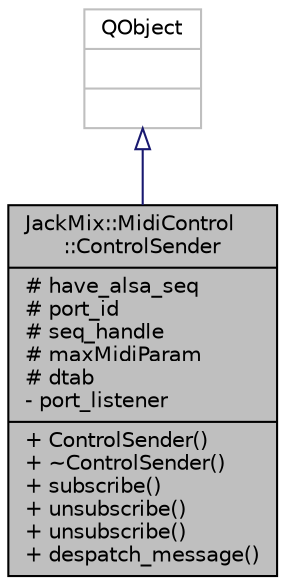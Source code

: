 digraph "JackMix::MidiControl::ControlSender"
{
 // LATEX_PDF_SIZE
  edge [fontname="Helvetica",fontsize="10",labelfontname="Helvetica",labelfontsize="10"];
  node [fontname="Helvetica",fontsize="10",shape=record];
  Node1 [label="{JackMix::MidiControl\l::ControlSender\n|# have_alsa_seq\l# port_id\l# seq_handle\l# maxMidiParam\l# dtab\l- port_listener\l|+ ControlSender()\l+ ~ControlSender()\l+ subscribe()\l+ unsubscribe()\l+ unsubscribe()\l+ despatch_message()\l}",height=0.2,width=0.4,color="black", fillcolor="grey75", style="filled", fontcolor="black",tooltip=" "];
  Node2 -> Node1 [dir="back",color="midnightblue",fontsize="10",style="solid",arrowtail="onormal",fontname="Helvetica"];
  Node2 [label="{QObject\n||}",height=0.2,width=0.4,color="grey75", fillcolor="white", style="filled",tooltip=" "];
}

